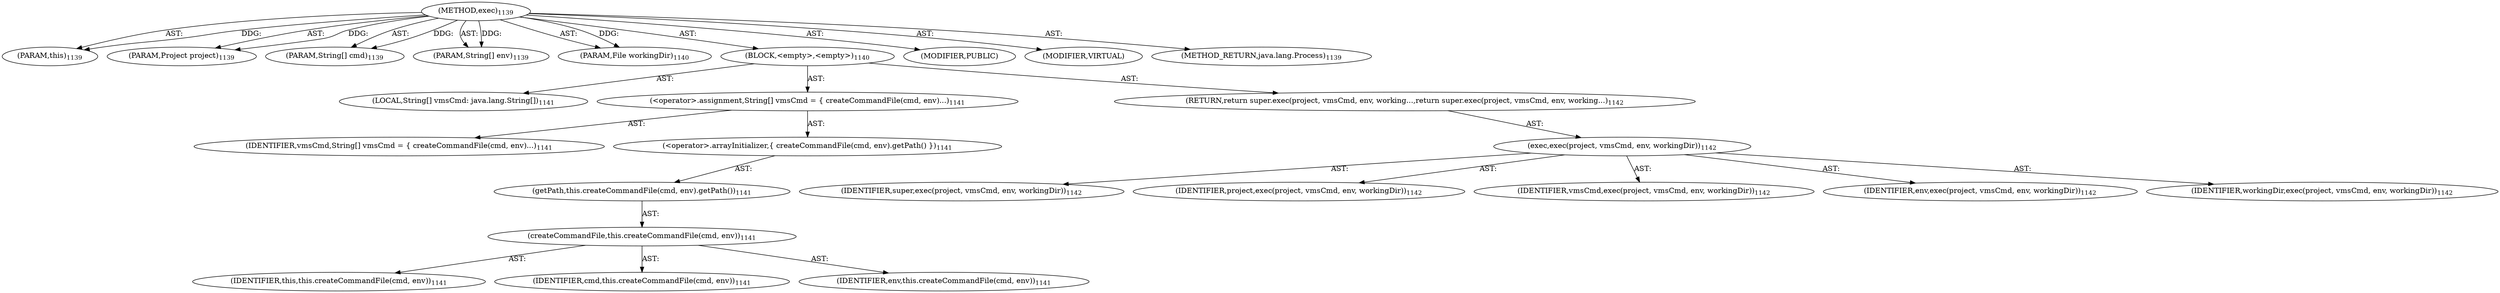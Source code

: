 digraph "exec" {  
"111669149744" [label = <(METHOD,exec)<SUB>1139</SUB>> ]
"115964117018" [label = <(PARAM,this)<SUB>1139</SUB>> ]
"115964117106" [label = <(PARAM,Project project)<SUB>1139</SUB>> ]
"115964117107" [label = <(PARAM,String[] cmd)<SUB>1139</SUB>> ]
"115964117108" [label = <(PARAM,String[] env)<SUB>1139</SUB>> ]
"115964117109" [label = <(PARAM,File workingDir)<SUB>1140</SUB>> ]
"25769803938" [label = <(BLOCK,&lt;empty&gt;,&lt;empty&gt;)<SUB>1140</SUB>> ]
"94489280581" [label = <(LOCAL,String[] vmsCmd: java.lang.String[])<SUB>1141</SUB>> ]
"30064771667" [label = <(&lt;operator&gt;.assignment,String[] vmsCmd = { createCommandFile(cmd, env)...)<SUB>1141</SUB>> ]
"68719477280" [label = <(IDENTIFIER,vmsCmd,String[] vmsCmd = { createCommandFile(cmd, env)...)<SUB>1141</SUB>> ]
"30064771668" [label = <(&lt;operator&gt;.arrayInitializer,{ createCommandFile(cmd, env).getPath() })<SUB>1141</SUB>> ]
"30064771669" [label = <(getPath,this.createCommandFile(cmd, env).getPath())<SUB>1141</SUB>> ]
"30064771670" [label = <(createCommandFile,this.createCommandFile(cmd, env))<SUB>1141</SUB>> ]
"68719476773" [label = <(IDENTIFIER,this,this.createCommandFile(cmd, env))<SUB>1141</SUB>> ]
"68719477281" [label = <(IDENTIFIER,cmd,this.createCommandFile(cmd, env))<SUB>1141</SUB>> ]
"68719477282" [label = <(IDENTIFIER,env,this.createCommandFile(cmd, env))<SUB>1141</SUB>> ]
"146028888105" [label = <(RETURN,return super.exec(project, vmsCmd, env, working...,return super.exec(project, vmsCmd, env, working...)<SUB>1142</SUB>> ]
"30064771671" [label = <(exec,exec(project, vmsCmd, env, workingDir))<SUB>1142</SUB>> ]
"68719477283" [label = <(IDENTIFIER,super,exec(project, vmsCmd, env, workingDir))<SUB>1142</SUB>> ]
"68719477284" [label = <(IDENTIFIER,project,exec(project, vmsCmd, env, workingDir))<SUB>1142</SUB>> ]
"68719477285" [label = <(IDENTIFIER,vmsCmd,exec(project, vmsCmd, env, workingDir))<SUB>1142</SUB>> ]
"68719477286" [label = <(IDENTIFIER,env,exec(project, vmsCmd, env, workingDir))<SUB>1142</SUB>> ]
"68719477287" [label = <(IDENTIFIER,workingDir,exec(project, vmsCmd, env, workingDir))<SUB>1142</SUB>> ]
"133143986301" [label = <(MODIFIER,PUBLIC)> ]
"133143986302" [label = <(MODIFIER,VIRTUAL)> ]
"128849018928" [label = <(METHOD_RETURN,java.lang.Process)<SUB>1139</SUB>> ]
  "111669149744" -> "115964117018"  [ label = "AST: "] 
  "111669149744" -> "115964117106"  [ label = "AST: "] 
  "111669149744" -> "115964117107"  [ label = "AST: "] 
  "111669149744" -> "115964117108"  [ label = "AST: "] 
  "111669149744" -> "115964117109"  [ label = "AST: "] 
  "111669149744" -> "25769803938"  [ label = "AST: "] 
  "111669149744" -> "133143986301"  [ label = "AST: "] 
  "111669149744" -> "133143986302"  [ label = "AST: "] 
  "111669149744" -> "128849018928"  [ label = "AST: "] 
  "25769803938" -> "94489280581"  [ label = "AST: "] 
  "25769803938" -> "30064771667"  [ label = "AST: "] 
  "25769803938" -> "146028888105"  [ label = "AST: "] 
  "30064771667" -> "68719477280"  [ label = "AST: "] 
  "30064771667" -> "30064771668"  [ label = "AST: "] 
  "30064771668" -> "30064771669"  [ label = "AST: "] 
  "30064771669" -> "30064771670"  [ label = "AST: "] 
  "30064771670" -> "68719476773"  [ label = "AST: "] 
  "30064771670" -> "68719477281"  [ label = "AST: "] 
  "30064771670" -> "68719477282"  [ label = "AST: "] 
  "146028888105" -> "30064771671"  [ label = "AST: "] 
  "30064771671" -> "68719477283"  [ label = "AST: "] 
  "30064771671" -> "68719477284"  [ label = "AST: "] 
  "30064771671" -> "68719477285"  [ label = "AST: "] 
  "30064771671" -> "68719477286"  [ label = "AST: "] 
  "30064771671" -> "68719477287"  [ label = "AST: "] 
  "111669149744" -> "115964117018"  [ label = "DDG: "] 
  "111669149744" -> "115964117106"  [ label = "DDG: "] 
  "111669149744" -> "115964117107"  [ label = "DDG: "] 
  "111669149744" -> "115964117108"  [ label = "DDG: "] 
  "111669149744" -> "115964117109"  [ label = "DDG: "] 
}
